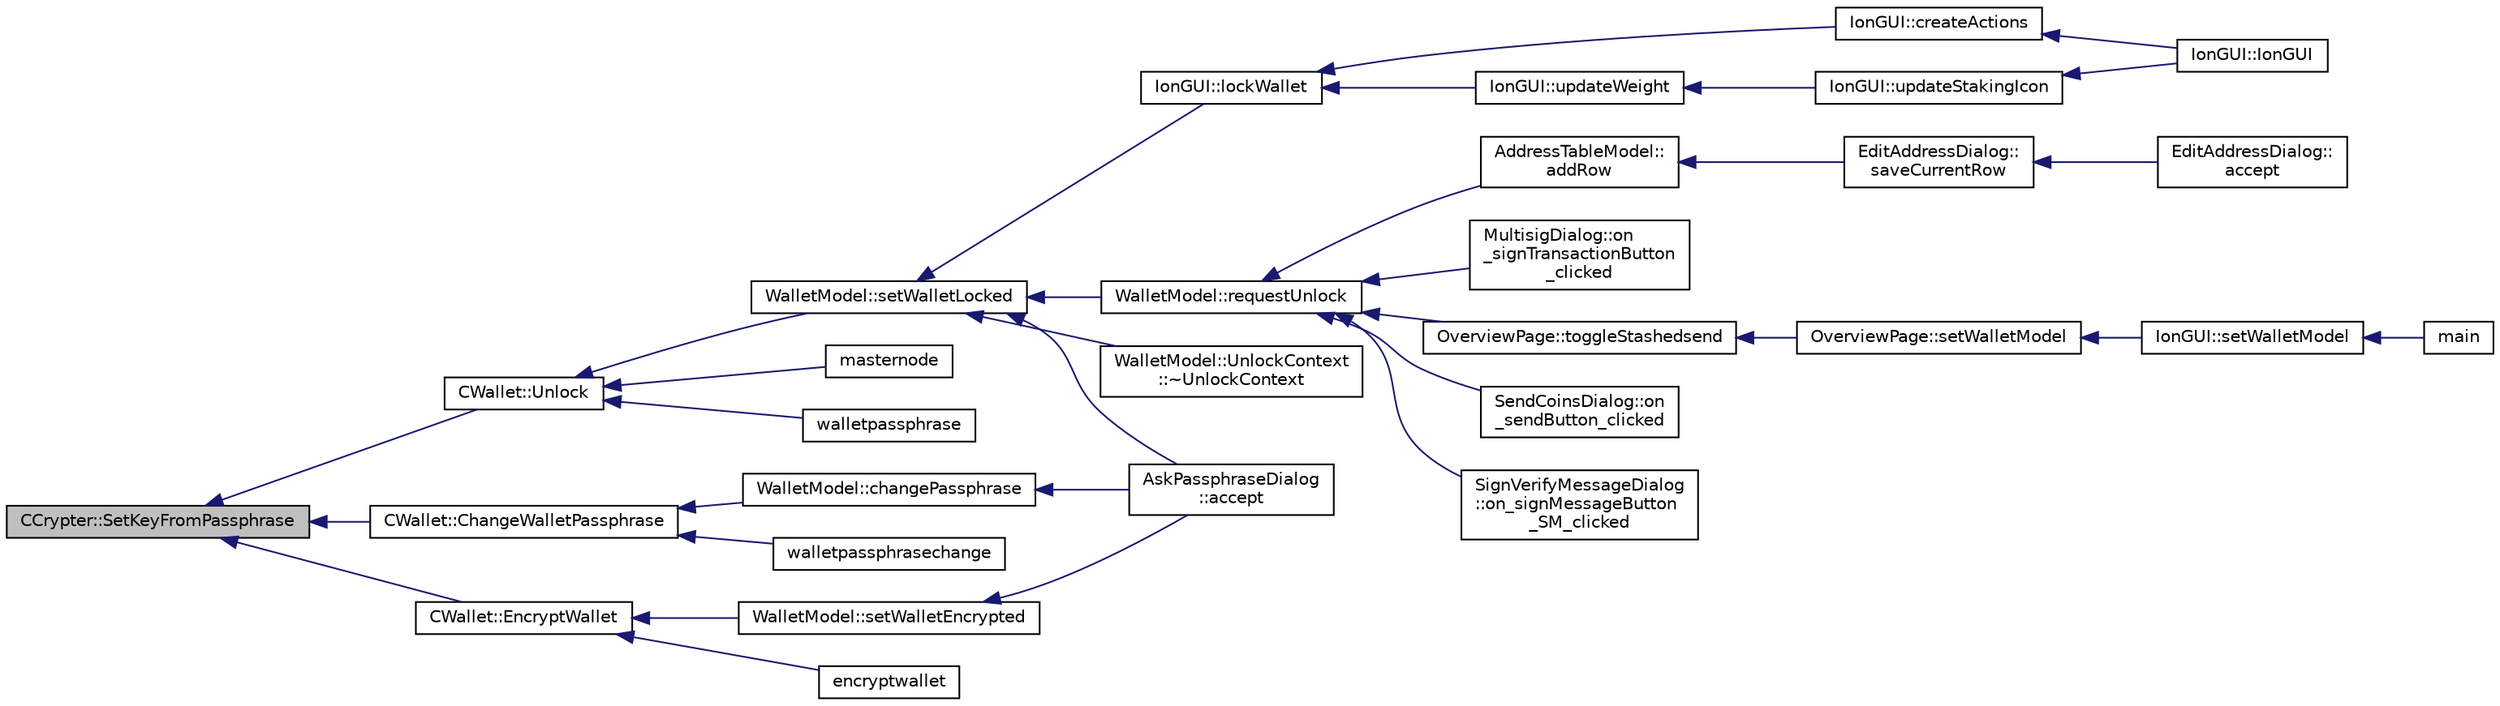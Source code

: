 digraph "CCrypter::SetKeyFromPassphrase"
{
  edge [fontname="Helvetica",fontsize="10",labelfontname="Helvetica",labelfontsize="10"];
  node [fontname="Helvetica",fontsize="10",shape=record];
  rankdir="LR";
  Node164 [label="CCrypter::SetKeyFromPassphrase",height=0.2,width=0.4,color="black", fillcolor="grey75", style="filled", fontcolor="black"];
  Node164 -> Node165 [dir="back",color="midnightblue",fontsize="10",style="solid",fontname="Helvetica"];
  Node165 [label="CWallet::Unlock",height=0.2,width=0.4,color="black", fillcolor="white", style="filled",URL="$d2/de5/class_c_wallet.html#a654ae5a3a7c4c7c7bfd271f108781b40"];
  Node165 -> Node166 [dir="back",color="midnightblue",fontsize="10",style="solid",fontname="Helvetica"];
  Node166 [label="WalletModel::setWalletLocked",height=0.2,width=0.4,color="black", fillcolor="white", style="filled",URL="$d4/d27/class_wallet_model.html#a5a8b65bfaecb0813d64c733f4f34f090"];
  Node166 -> Node167 [dir="back",color="midnightblue",fontsize="10",style="solid",fontname="Helvetica"];
  Node167 [label="AskPassphraseDialog\l::accept",height=0.2,width=0.4,color="black", fillcolor="white", style="filled",URL="$d8/d70/class_ask_passphrase_dialog.html#ac2f176af3693b73870d26ef0bfc6cbb9"];
  Node166 -> Node168 [dir="back",color="midnightblue",fontsize="10",style="solid",fontname="Helvetica"];
  Node168 [label="IonGUI::lockWallet",height=0.2,width=0.4,color="black", fillcolor="white", style="filled",URL="$dc/d0b/class_ion_g_u_i.html#abfbef460c97022eea4d5e2dec1887ba0"];
  Node168 -> Node169 [dir="back",color="midnightblue",fontsize="10",style="solid",fontname="Helvetica"];
  Node169 [label="IonGUI::createActions",height=0.2,width=0.4,color="black", fillcolor="white", style="filled",URL="$dc/d0b/class_ion_g_u_i.html#a5a5e1c2fbc2fec3d925d654c61a8b252",tooltip="Create the main UI actions. "];
  Node169 -> Node170 [dir="back",color="midnightblue",fontsize="10",style="solid",fontname="Helvetica"];
  Node170 [label="IonGUI::IonGUI",height=0.2,width=0.4,color="black", fillcolor="white", style="filled",URL="$dc/d0b/class_ion_g_u_i.html#ad0e22e4901b039bcc987ef0328c8c5d4"];
  Node168 -> Node171 [dir="back",color="midnightblue",fontsize="10",style="solid",fontname="Helvetica"];
  Node171 [label="IonGUI::updateWeight",height=0.2,width=0.4,color="black", fillcolor="white", style="filled",URL="$dc/d0b/class_ion_g_u_i.html#a2689de984576a927ea382a800a81a3f0"];
  Node171 -> Node172 [dir="back",color="midnightblue",fontsize="10",style="solid",fontname="Helvetica"];
  Node172 [label="IonGUI::updateStakingIcon",height=0.2,width=0.4,color="black", fillcolor="white", style="filled",URL="$dc/d0b/class_ion_g_u_i.html#a5e9ba63b943650e5dec3ab6e13e9a20b"];
  Node172 -> Node170 [dir="back",color="midnightblue",fontsize="10",style="solid",fontname="Helvetica"];
  Node166 -> Node173 [dir="back",color="midnightblue",fontsize="10",style="solid",fontname="Helvetica"];
  Node173 [label="WalletModel::requestUnlock",height=0.2,width=0.4,color="black", fillcolor="white", style="filled",URL="$d4/d27/class_wallet_model.html#ae98eaede9493625ce778a0a873b3d124"];
  Node173 -> Node174 [dir="back",color="midnightblue",fontsize="10",style="solid",fontname="Helvetica"];
  Node174 [label="AddressTableModel::\laddRow",height=0.2,width=0.4,color="black", fillcolor="white", style="filled",URL="$d9/ded/class_address_table_model.html#a08ab9ae401a18d193f0e39551de81280"];
  Node174 -> Node175 [dir="back",color="midnightblue",fontsize="10",style="solid",fontname="Helvetica"];
  Node175 [label="EditAddressDialog::\lsaveCurrentRow",height=0.2,width=0.4,color="black", fillcolor="white", style="filled",URL="$da/db7/class_edit_address_dialog.html#a8494a551799cd1f4c253e557424c206c"];
  Node175 -> Node176 [dir="back",color="midnightblue",fontsize="10",style="solid",fontname="Helvetica"];
  Node176 [label="EditAddressDialog::\laccept",height=0.2,width=0.4,color="black", fillcolor="white", style="filled",URL="$da/db7/class_edit_address_dialog.html#ac52b71129806bccf6533d0e9441393b6"];
  Node173 -> Node177 [dir="back",color="midnightblue",fontsize="10",style="solid",fontname="Helvetica"];
  Node177 [label="MultisigDialog::on\l_signTransactionButton\l_clicked",height=0.2,width=0.4,color="black", fillcolor="white", style="filled",URL="$d4/df4/class_multisig_dialog.html#ad277ce76887dfbbec511486d3c1d2bc4"];
  Node173 -> Node178 [dir="back",color="midnightblue",fontsize="10",style="solid",fontname="Helvetica"];
  Node178 [label="OverviewPage::toggleStashedsend",height=0.2,width=0.4,color="black", fillcolor="white", style="filled",URL="$d1/d91/class_overview_page.html#acb7a4378759f4f28ff69511839eece57"];
  Node178 -> Node179 [dir="back",color="midnightblue",fontsize="10",style="solid",fontname="Helvetica"];
  Node179 [label="OverviewPage::setWalletModel",height=0.2,width=0.4,color="black", fillcolor="white", style="filled",URL="$d1/d91/class_overview_page.html#a2ed52a3a87e9c74fee38fa873c9bc71f"];
  Node179 -> Node180 [dir="back",color="midnightblue",fontsize="10",style="solid",fontname="Helvetica"];
  Node180 [label="IonGUI::setWalletModel",height=0.2,width=0.4,color="black", fillcolor="white", style="filled",URL="$dc/d0b/class_ion_g_u_i.html#a37f87db65498b036d387c705a749c45d",tooltip="Set the wallet model. "];
  Node180 -> Node181 [dir="back",color="midnightblue",fontsize="10",style="solid",fontname="Helvetica"];
  Node181 [label="main",height=0.2,width=0.4,color="black", fillcolor="white", style="filled",URL="$d5/d2d/ion_8cpp.html#a0ddf1224851353fc92bfbff6f499fa97"];
  Node173 -> Node182 [dir="back",color="midnightblue",fontsize="10",style="solid",fontname="Helvetica"];
  Node182 [label="SendCoinsDialog::on\l_sendButton_clicked",height=0.2,width=0.4,color="black", fillcolor="white", style="filled",URL="$d6/de6/class_send_coins_dialog.html#a2cab7cf9ea5040b9e2189297f7d3c764"];
  Node173 -> Node183 [dir="back",color="midnightblue",fontsize="10",style="solid",fontname="Helvetica"];
  Node183 [label="SignVerifyMessageDialog\l::on_signMessageButton\l_SM_clicked",height=0.2,width=0.4,color="black", fillcolor="white", style="filled",URL="$d1/d26/class_sign_verify_message_dialog.html#a2ef91b4ace68d63ab1c1d3cc6c13b5f9"];
  Node166 -> Node184 [dir="back",color="midnightblue",fontsize="10",style="solid",fontname="Helvetica"];
  Node184 [label="WalletModel::UnlockContext\l::~UnlockContext",height=0.2,width=0.4,color="black", fillcolor="white", style="filled",URL="$d3/d31/class_wallet_model_1_1_unlock_context.html#aa8d5445b1bc2a13ad8bfc06080b164d4"];
  Node165 -> Node185 [dir="back",color="midnightblue",fontsize="10",style="solid",fontname="Helvetica"];
  Node185 [label="masternode",height=0.2,width=0.4,color="black", fillcolor="white", style="filled",URL="$d5/d6b/rpcstashedsend_8cpp.html#a30609e443aeb47c29ed0878d16b1b5e1"];
  Node165 -> Node186 [dir="back",color="midnightblue",fontsize="10",style="solid",fontname="Helvetica"];
  Node186 [label="walletpassphrase",height=0.2,width=0.4,color="black", fillcolor="white", style="filled",URL="$df/d1d/rpcwallet_8cpp.html#a733f7c70e7c18783935e6de9643c0086"];
  Node164 -> Node187 [dir="back",color="midnightblue",fontsize="10",style="solid",fontname="Helvetica"];
  Node187 [label="CWallet::ChangeWalletPassphrase",height=0.2,width=0.4,color="black", fillcolor="white", style="filled",URL="$d2/de5/class_c_wallet.html#a4abcec3066e7c462f4564c159fc15031"];
  Node187 -> Node188 [dir="back",color="midnightblue",fontsize="10",style="solid",fontname="Helvetica"];
  Node188 [label="WalletModel::changePassphrase",height=0.2,width=0.4,color="black", fillcolor="white", style="filled",URL="$d4/d27/class_wallet_model.html#a67ebff3f267b5c9973c0465184c085a4"];
  Node188 -> Node167 [dir="back",color="midnightblue",fontsize="10",style="solid",fontname="Helvetica"];
  Node187 -> Node189 [dir="back",color="midnightblue",fontsize="10",style="solid",fontname="Helvetica"];
  Node189 [label="walletpassphrasechange",height=0.2,width=0.4,color="black", fillcolor="white", style="filled",URL="$df/d1d/rpcwallet_8cpp.html#a84ad884957e24688433be32a9ca70933"];
  Node164 -> Node190 [dir="back",color="midnightblue",fontsize="10",style="solid",fontname="Helvetica"];
  Node190 [label="CWallet::EncryptWallet",height=0.2,width=0.4,color="black", fillcolor="white", style="filled",URL="$d2/de5/class_c_wallet.html#ab34fe5bf771619dcbe22a65f013e5469"];
  Node190 -> Node191 [dir="back",color="midnightblue",fontsize="10",style="solid",fontname="Helvetica"];
  Node191 [label="WalletModel::setWalletEncrypted",height=0.2,width=0.4,color="black", fillcolor="white", style="filled",URL="$d4/d27/class_wallet_model.html#a444340830badcd48e3a4dd6b03d9c4d7"];
  Node191 -> Node167 [dir="back",color="midnightblue",fontsize="10",style="solid",fontname="Helvetica"];
  Node190 -> Node192 [dir="back",color="midnightblue",fontsize="10",style="solid",fontname="Helvetica"];
  Node192 [label="encryptwallet",height=0.2,width=0.4,color="black", fillcolor="white", style="filled",URL="$df/d1d/rpcwallet_8cpp.html#a5fb49bac2748015a256c63e9f8ccc539"];
}
